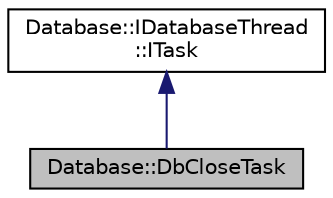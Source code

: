 digraph "Database::DbCloseTask"
{
 // LATEX_PDF_SIZE
  edge [fontname="Helvetica",fontsize="10",labelfontname="Helvetica",labelfontsize="10"];
  node [fontname="Helvetica",fontsize="10",shape=record];
  Node1 [label="Database::DbCloseTask",height=0.2,width=0.4,color="black", fillcolor="grey75", style="filled", fontcolor="black",tooltip=" "];
  Node2 -> Node1 [dir="back",color="midnightblue",fontsize="10",style="solid",fontname="Helvetica"];
  Node2 [label="Database::IDatabaseThread\l::ITask",height=0.2,width=0.4,color="black", fillcolor="white", style="filled",URL="$struct_database_1_1_i_database_thread_1_1_i_task.html",tooltip=" "];
}
